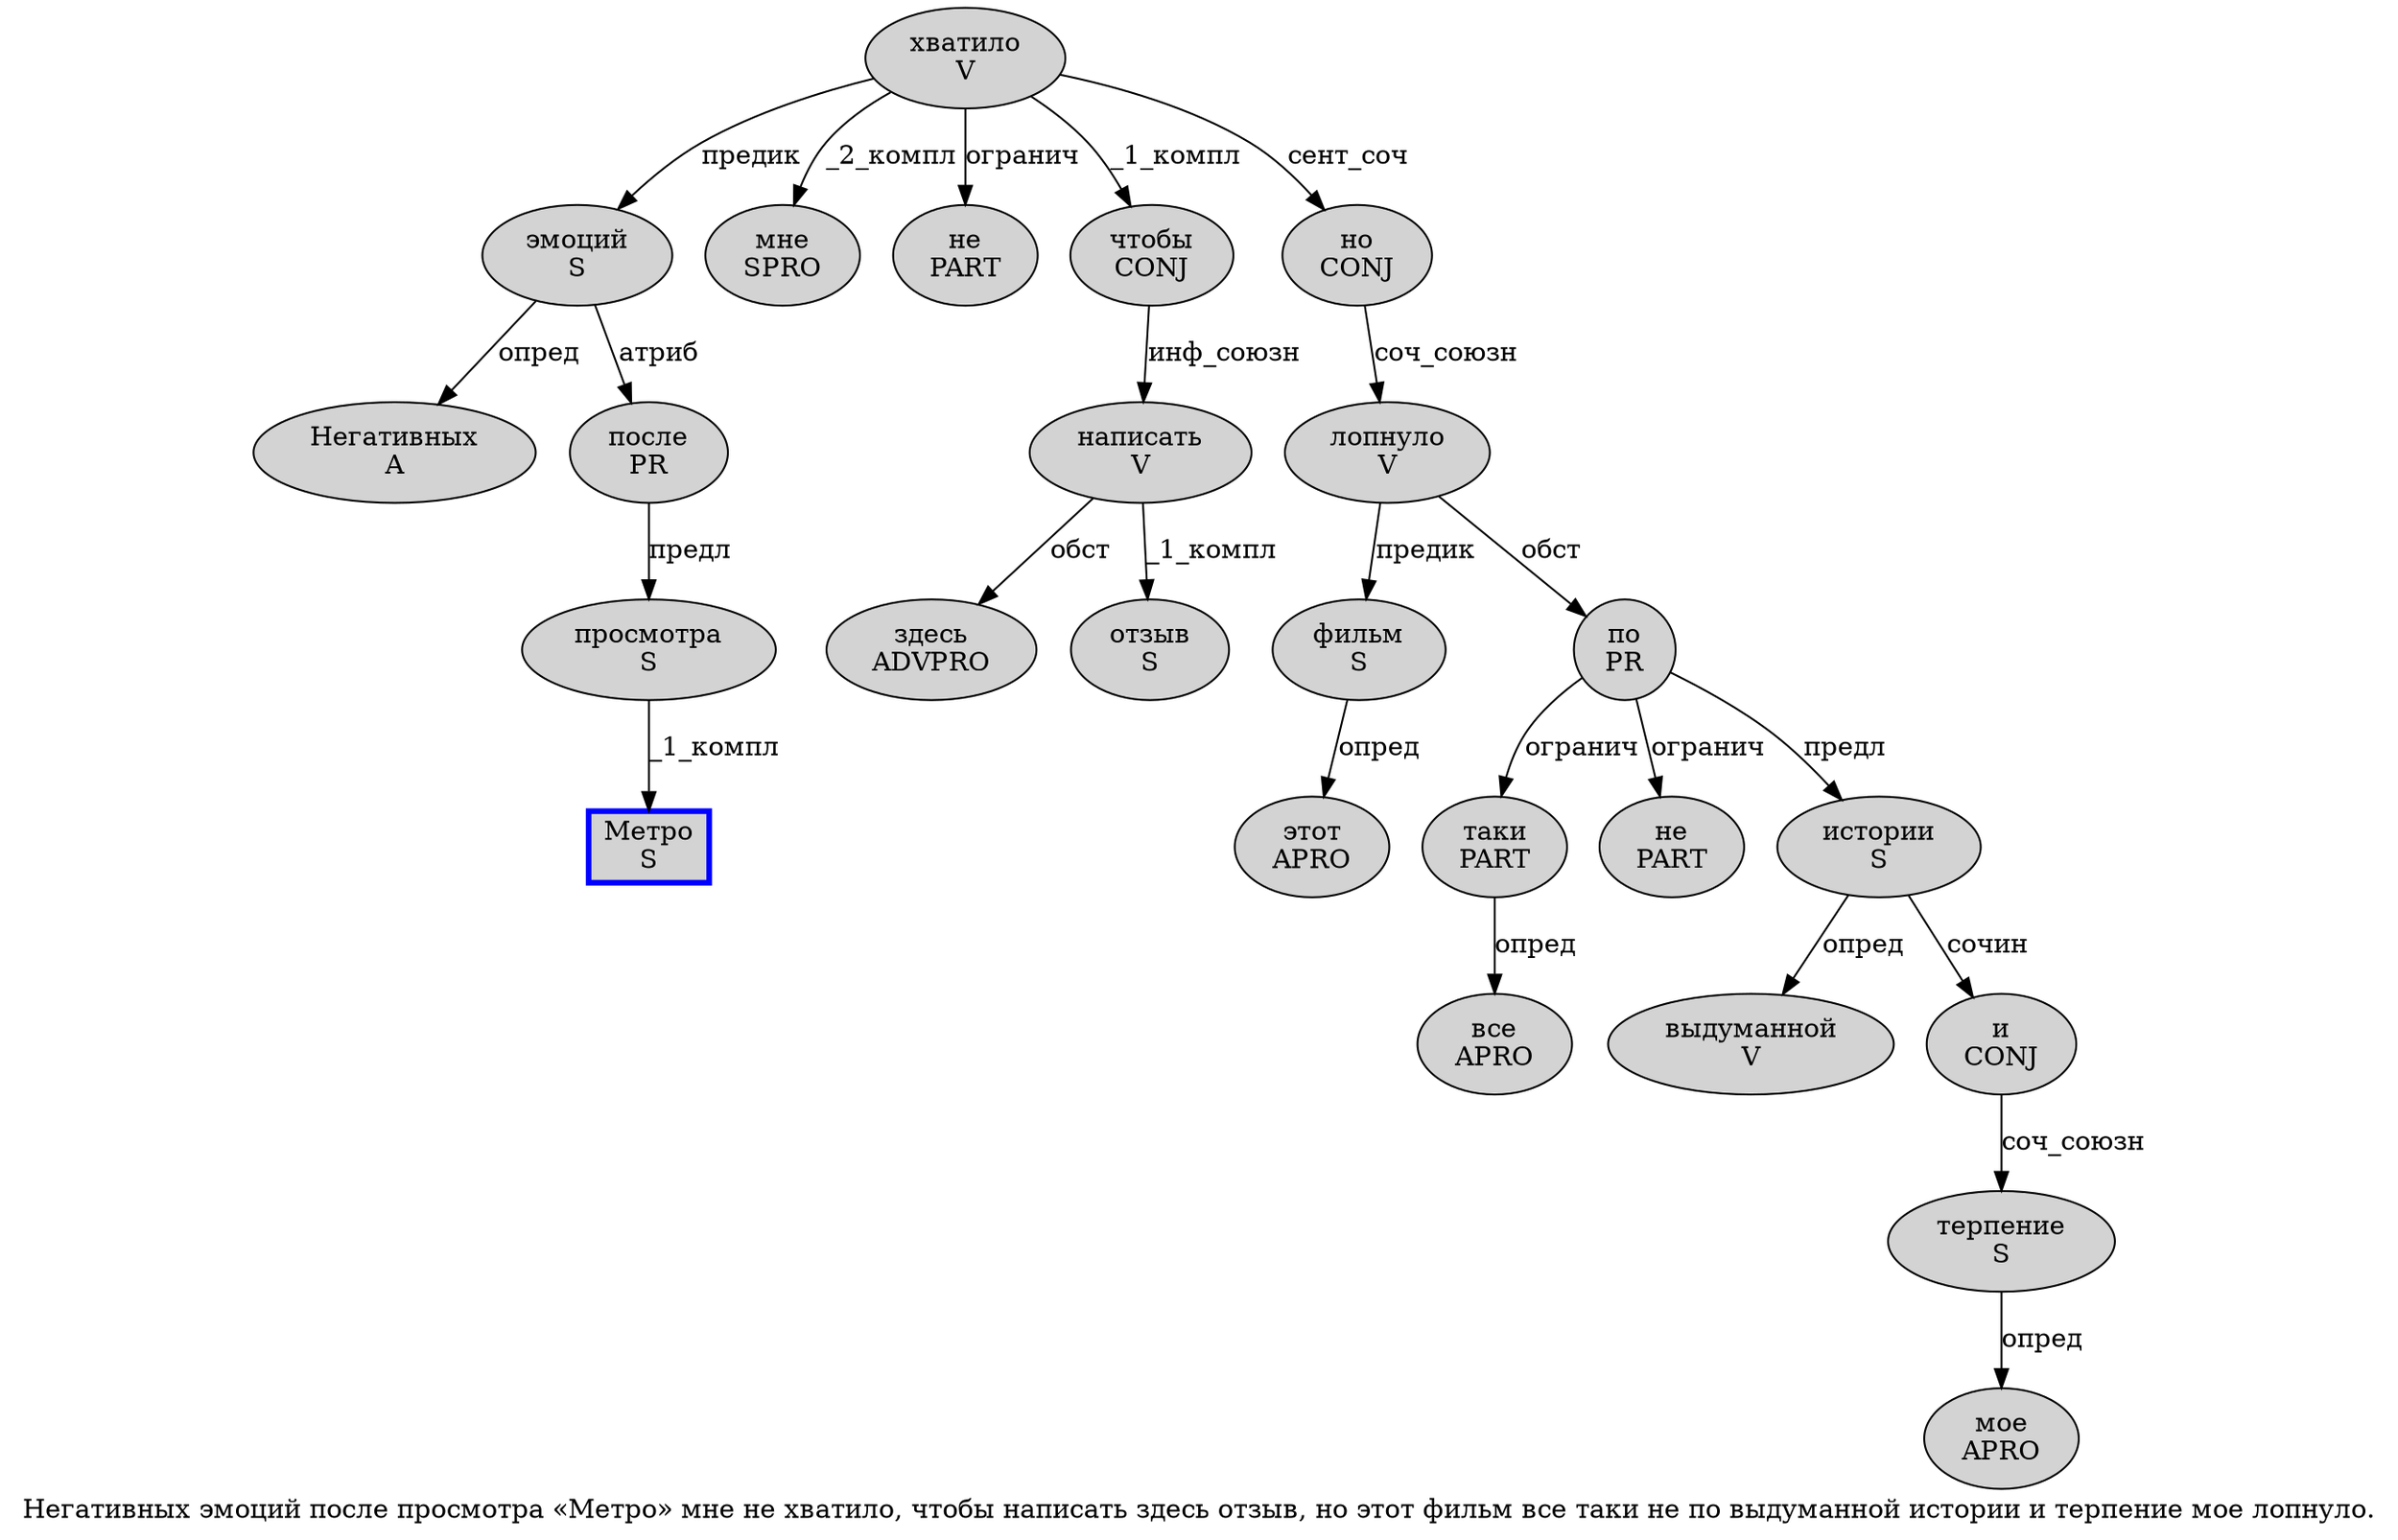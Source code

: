 digraph SENTENCE_3287 {
	graph [label="Негативных эмоций после просмотра «Метро» мне не хватило, чтобы написать здесь отзыв, но этот фильм все таки не по выдуманной истории и терпение мое лопнуло."]
	node [style=filled]
		0 [label="Негативных
A" color="" fillcolor=lightgray penwidth=1 shape=ellipse]
		1 [label="эмоций
S" color="" fillcolor=lightgray penwidth=1 shape=ellipse]
		2 [label="после
PR" color="" fillcolor=lightgray penwidth=1 shape=ellipse]
		3 [label="просмотра
S" color="" fillcolor=lightgray penwidth=1 shape=ellipse]
		5 [label="Метро
S" color=blue fillcolor=lightgray penwidth=3 shape=box]
		7 [label="мне
SPRO" color="" fillcolor=lightgray penwidth=1 shape=ellipse]
		8 [label="не
PART" color="" fillcolor=lightgray penwidth=1 shape=ellipse]
		9 [label="хватило
V" color="" fillcolor=lightgray penwidth=1 shape=ellipse]
		11 [label="чтобы
CONJ" color="" fillcolor=lightgray penwidth=1 shape=ellipse]
		12 [label="написать
V" color="" fillcolor=lightgray penwidth=1 shape=ellipse]
		13 [label="здесь
ADVPRO" color="" fillcolor=lightgray penwidth=1 shape=ellipse]
		14 [label="отзыв
S" color="" fillcolor=lightgray penwidth=1 shape=ellipse]
		16 [label="но
CONJ" color="" fillcolor=lightgray penwidth=1 shape=ellipse]
		17 [label="этот
APRO" color="" fillcolor=lightgray penwidth=1 shape=ellipse]
		18 [label="фильм
S" color="" fillcolor=lightgray penwidth=1 shape=ellipse]
		19 [label="все
APRO" color="" fillcolor=lightgray penwidth=1 shape=ellipse]
		20 [label="таки
PART" color="" fillcolor=lightgray penwidth=1 shape=ellipse]
		21 [label="не
PART" color="" fillcolor=lightgray penwidth=1 shape=ellipse]
		22 [label="по
PR" color="" fillcolor=lightgray penwidth=1 shape=ellipse]
		23 [label="выдуманной
V" color="" fillcolor=lightgray penwidth=1 shape=ellipse]
		24 [label="истории
S" color="" fillcolor=lightgray penwidth=1 shape=ellipse]
		25 [label="и
CONJ" color="" fillcolor=lightgray penwidth=1 shape=ellipse]
		26 [label="терпение
S" color="" fillcolor=lightgray penwidth=1 shape=ellipse]
		27 [label="мое
APRO" color="" fillcolor=lightgray penwidth=1 shape=ellipse]
		28 [label="лопнуло
V" color="" fillcolor=lightgray penwidth=1 shape=ellipse]
			2 -> 3 [label="предл"]
			20 -> 19 [label="опред"]
			25 -> 26 [label="соч_союзн"]
			11 -> 12 [label="инф_союзн"]
			3 -> 5 [label="_1_компл"]
			26 -> 27 [label="опред"]
			16 -> 28 [label="соч_союзн"]
			24 -> 23 [label="опред"]
			24 -> 25 [label="сочин"]
			28 -> 18 [label="предик"]
			28 -> 22 [label="обст"]
			18 -> 17 [label="опред"]
			12 -> 13 [label="обст"]
			12 -> 14 [label="_1_компл"]
			22 -> 20 [label="огранич"]
			22 -> 21 [label="огранич"]
			22 -> 24 [label="предл"]
			9 -> 1 [label="предик"]
			9 -> 7 [label="_2_компл"]
			9 -> 8 [label="огранич"]
			9 -> 11 [label="_1_компл"]
			9 -> 16 [label="сент_соч"]
			1 -> 0 [label="опред"]
			1 -> 2 [label="атриб"]
}
